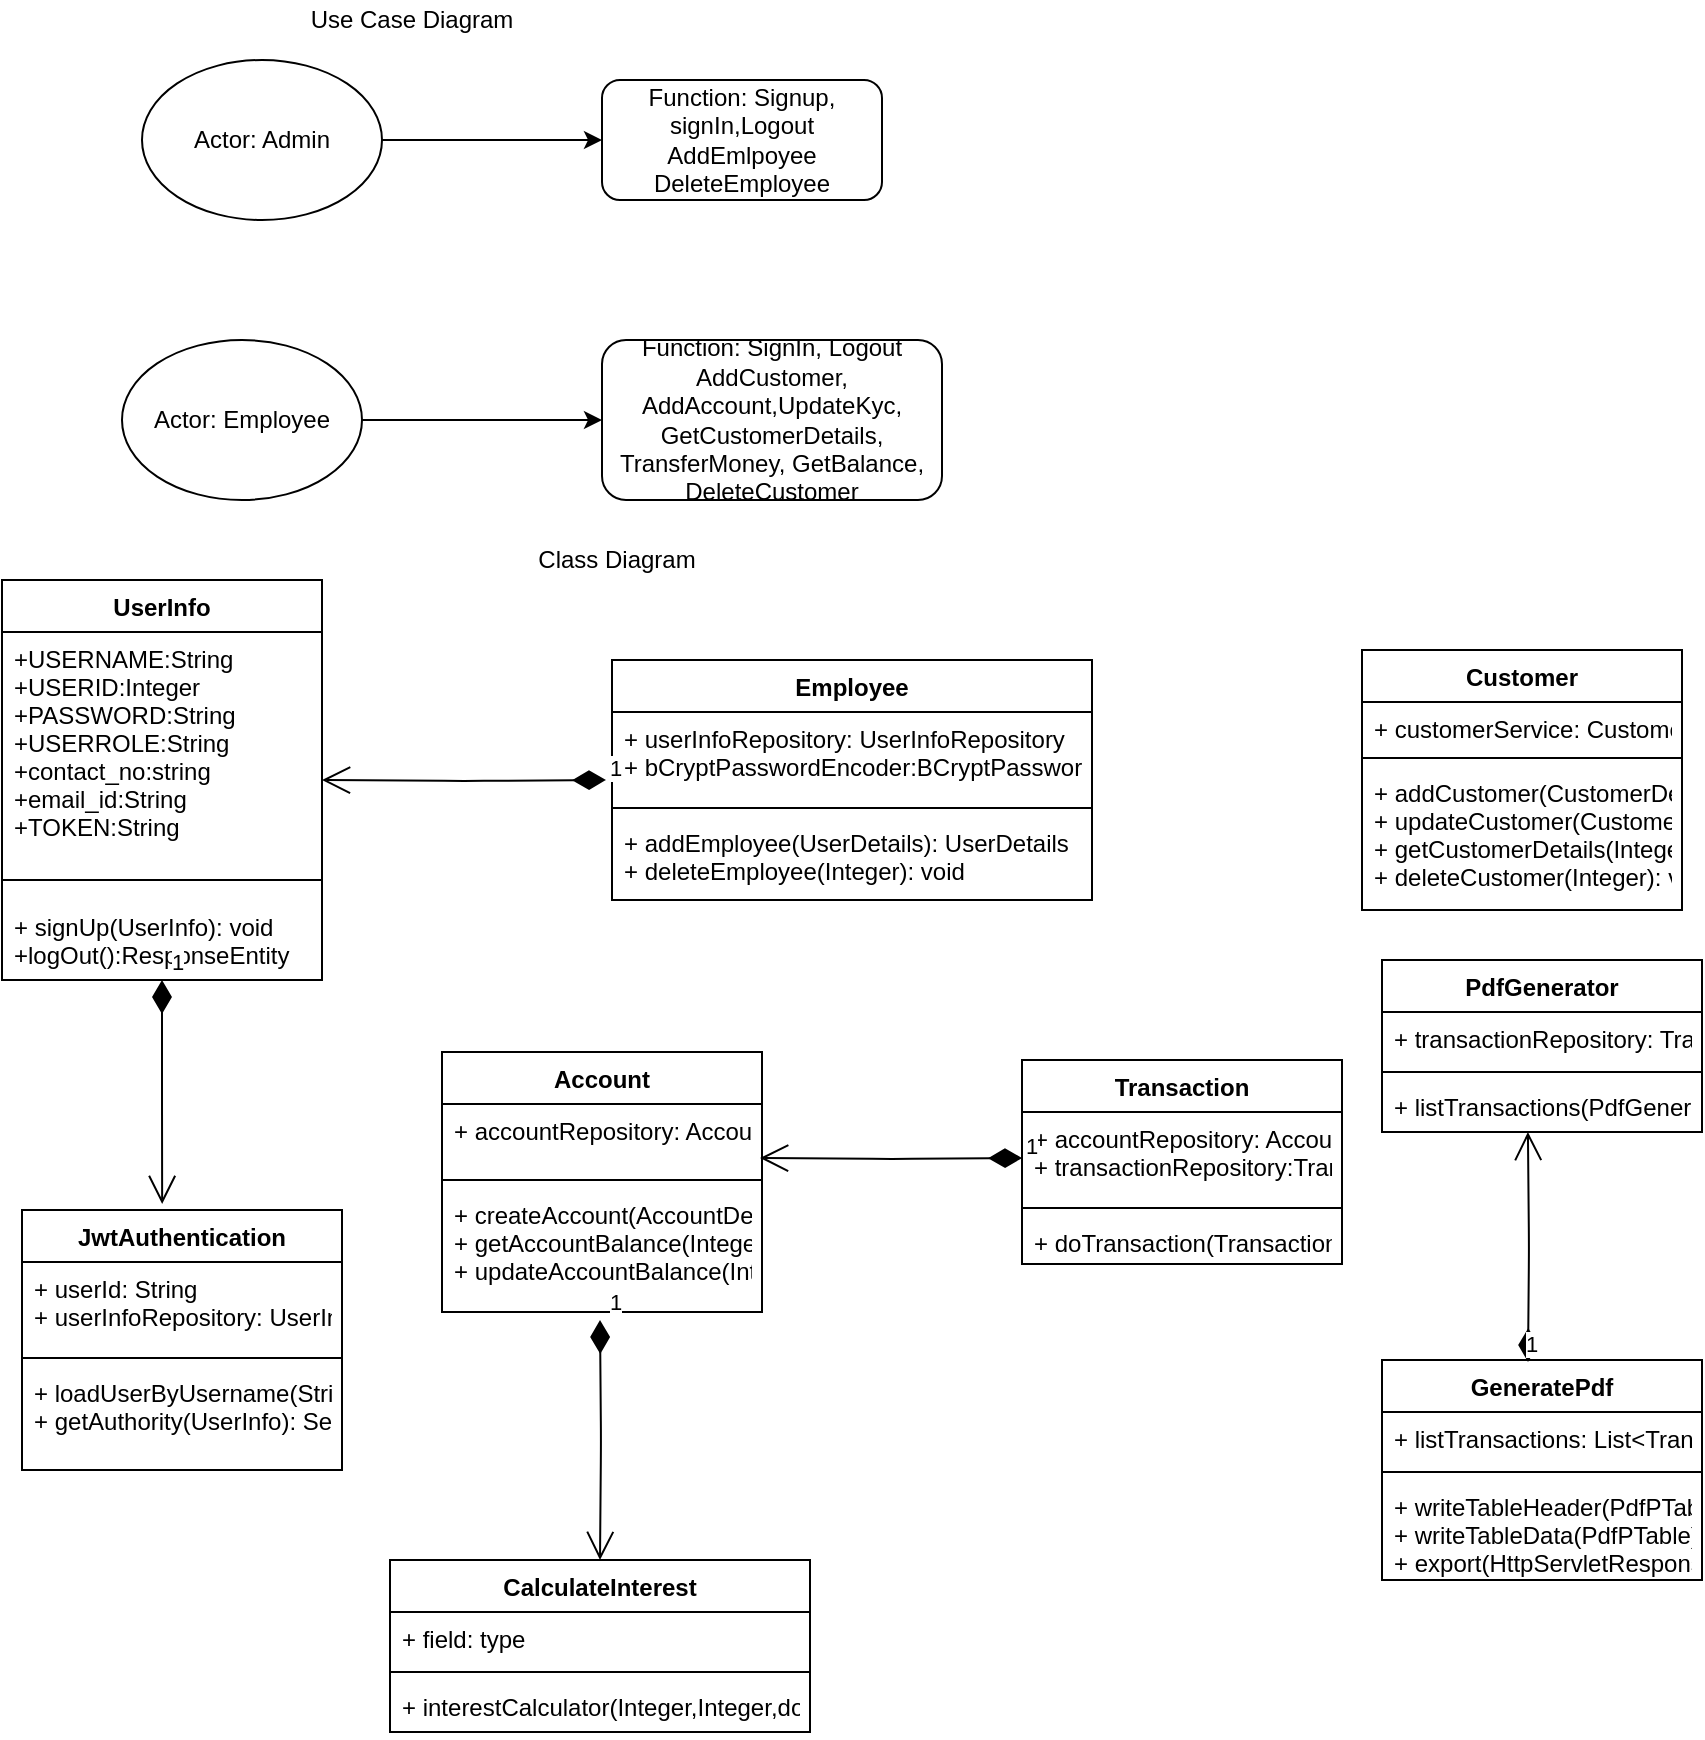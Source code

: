<mxfile version="13.10.1" type="device"><diagram id="qJXXWS2N_JJo8xj94RtG" name="Page-1"><mxGraphModel dx="1187" dy="1799" grid="1" gridSize="10" guides="1" tooltips="1" connect="1" arrows="1" fold="1" page="1" pageScale="1" pageWidth="827" pageHeight="1169" math="0" shadow="0"><root><mxCell id="0"/><mxCell id="1" parent="0"/><mxCell id="MtZ99TVwGfoCREzwpFCq-1" value="Actor: Admin" style="ellipse;whiteSpace=wrap;html=1;" vertex="1" parent="1"><mxGeometry x="80" y="10" width="120" height="80" as="geometry"/></mxCell><mxCell id="MtZ99TVwGfoCREzwpFCq-2" value="Function: Signup, signIn,Logout AddEmlpoyee&lt;br&gt;DeleteEmployee" style="rounded=1;whiteSpace=wrap;html=1;" vertex="1" parent="1"><mxGeometry x="310" y="20" width="140" height="60" as="geometry"/></mxCell><mxCell id="MtZ99TVwGfoCREzwpFCq-4" value="Actor: Employee" style="ellipse;whiteSpace=wrap;html=1;" vertex="1" parent="1"><mxGeometry x="70" y="150" width="120" height="80" as="geometry"/></mxCell><mxCell id="MtZ99TVwGfoCREzwpFCq-5" value="Function: SignIn, Logout&lt;br&gt;AddCustomer, AddAccount,UpdateKyc, GetCustomerDetails, TransferMoney, GetBalance,&lt;br&gt;DeleteCustomer" style="rounded=1;whiteSpace=wrap;html=1;" vertex="1" parent="1"><mxGeometry x="310" y="150" width="170" height="80" as="geometry"/></mxCell><mxCell id="MtZ99TVwGfoCREzwpFCq-7" value="" style="endArrow=classic;html=1;entryX=0;entryY=0.5;entryDx=0;entryDy=0;exitX=1;exitY=0.5;exitDx=0;exitDy=0;" edge="1" parent="1" source="MtZ99TVwGfoCREzwpFCq-1" target="MtZ99TVwGfoCREzwpFCq-2"><mxGeometry width="50" height="50" relative="1" as="geometry"><mxPoint x="220" y="90" as="sourcePoint"/><mxPoint x="270" y="40" as="targetPoint"/><Array as="points"/></mxGeometry></mxCell><mxCell id="MtZ99TVwGfoCREzwpFCq-9" value="" style="endArrow=classic;html=1;entryX=0;entryY=0.5;entryDx=0;entryDy=0;exitX=1;exitY=0.5;exitDx=0;exitDy=0;" edge="1" parent="1" source="MtZ99TVwGfoCREzwpFCq-4" target="MtZ99TVwGfoCREzwpFCq-5"><mxGeometry width="50" height="50" relative="1" as="geometry"><mxPoint x="230" y="210" as="sourcePoint"/><mxPoint x="280" y="160" as="targetPoint"/></mxGeometry></mxCell><mxCell id="MtZ99TVwGfoCREzwpFCq-10" value="Use Case Diagram" style="text;html=1;strokeColor=none;fillColor=none;align=center;verticalAlign=middle;whiteSpace=wrap;rounded=0;" vertex="1" parent="1"><mxGeometry x="120" y="-20" width="190" height="20" as="geometry"/></mxCell><mxCell id="MtZ99TVwGfoCREzwpFCq-11" value="Class Diagram" style="text;html=1;strokeColor=none;fillColor=none;align=center;verticalAlign=middle;whiteSpace=wrap;rounded=0;" vertex="1" parent="1"><mxGeometry x="215" y="250" width="205" height="20" as="geometry"/></mxCell><mxCell id="MtZ99TVwGfoCREzwpFCq-19" value="UserInfo" style="swimlane;fontStyle=1;align=center;verticalAlign=top;childLayout=stackLayout;horizontal=1;startSize=26;horizontalStack=0;resizeParent=1;resizeParentMax=0;resizeLast=0;collapsible=1;marginBottom=0;" vertex="1" parent="1"><mxGeometry x="10" y="270" width="160" height="200" as="geometry"><mxRectangle x="50" y="347" width="80" height="26" as="alternateBounds"/></mxGeometry></mxCell><mxCell id="MtZ99TVwGfoCREzwpFCq-20" value="+USERNAME:String&#10;+USERID:Integer&#10;+PASSWORD:String&#10;+USERROLE:String&#10;+contact_no:string&#10;+email_id:String&#10;+TOKEN:String&#10;" style="text;strokeColor=none;fillColor=none;align=left;verticalAlign=top;spacingLeft=4;spacingRight=4;overflow=hidden;rotatable=0;points=[[0,0.5],[1,0.5]];portConstraint=eastwest;" vertex="1" parent="MtZ99TVwGfoCREzwpFCq-19"><mxGeometry y="26" width="160" height="114" as="geometry"/></mxCell><mxCell id="MtZ99TVwGfoCREzwpFCq-21" value="" style="line;strokeWidth=1;fillColor=none;align=left;verticalAlign=middle;spacingTop=-1;spacingLeft=3;spacingRight=3;rotatable=0;labelPosition=right;points=[];portConstraint=eastwest;" vertex="1" parent="MtZ99TVwGfoCREzwpFCq-19"><mxGeometry y="140" width="160" height="20" as="geometry"/></mxCell><mxCell id="MtZ99TVwGfoCREzwpFCq-22" value="+ signUp(UserInfo): void&#10;+logOut():ResponseEntity" style="text;strokeColor=none;fillColor=none;align=left;verticalAlign=top;spacingLeft=4;spacingRight=4;overflow=hidden;rotatable=0;points=[[0,0.5],[1,0.5]];portConstraint=eastwest;" vertex="1" parent="MtZ99TVwGfoCREzwpFCq-19"><mxGeometry y="160" width="160" height="40" as="geometry"/></mxCell><mxCell id="MtZ99TVwGfoCREzwpFCq-31" value="Employee" style="swimlane;fontStyle=1;align=center;verticalAlign=top;childLayout=stackLayout;horizontal=1;startSize=26;horizontalStack=0;resizeParent=1;resizeParentMax=0;resizeLast=0;collapsible=1;marginBottom=0;" vertex="1" parent="1"><mxGeometry x="315" y="310" width="240" height="120" as="geometry"><mxRectangle x="290" y="330" width="90" height="26" as="alternateBounds"/></mxGeometry></mxCell><mxCell id="MtZ99TVwGfoCREzwpFCq-32" value="+ userInfoRepository: UserInfoRepository&#10;+ bCryptPasswordEncoder:BCryptPasswordEncoder&#10;" style="text;strokeColor=none;fillColor=none;align=left;verticalAlign=top;spacingLeft=4;spacingRight=4;overflow=hidden;rotatable=0;points=[[0,0.5],[1,0.5]];portConstraint=eastwest;" vertex="1" parent="MtZ99TVwGfoCREzwpFCq-31"><mxGeometry y="26" width="240" height="44" as="geometry"/></mxCell><mxCell id="MtZ99TVwGfoCREzwpFCq-33" value="" style="line;strokeWidth=1;fillColor=none;align=left;verticalAlign=middle;spacingTop=-1;spacingLeft=3;spacingRight=3;rotatable=0;labelPosition=right;points=[];portConstraint=eastwest;" vertex="1" parent="MtZ99TVwGfoCREzwpFCq-31"><mxGeometry y="70" width="240" height="8" as="geometry"/></mxCell><mxCell id="MtZ99TVwGfoCREzwpFCq-34" value="+ addEmployee(UserDetails): UserDetails&#10;+ deleteEmployee(Integer): void" style="text;strokeColor=none;fillColor=none;align=left;verticalAlign=top;spacingLeft=4;spacingRight=4;overflow=hidden;rotatable=0;points=[[0,0.5],[1,0.5]];portConstraint=eastwest;" vertex="1" parent="MtZ99TVwGfoCREzwpFCq-31"><mxGeometry y="78" width="240" height="42" as="geometry"/></mxCell><mxCell id="MtZ99TVwGfoCREzwpFCq-35" value="Customer" style="swimlane;fontStyle=1;align=center;verticalAlign=top;childLayout=stackLayout;horizontal=1;startSize=26;horizontalStack=0;resizeParent=1;resizeParentMax=0;resizeLast=0;collapsible=1;marginBottom=0;" vertex="1" parent="1"><mxGeometry x="690" y="305" width="160" height="130" as="geometry"><mxRectangle x="700" y="356" width="90" height="26" as="alternateBounds"/></mxGeometry></mxCell><mxCell id="MtZ99TVwGfoCREzwpFCq-36" value="+ customerService: CustomerService" style="text;strokeColor=none;fillColor=none;align=left;verticalAlign=top;spacingLeft=4;spacingRight=4;overflow=hidden;rotatable=0;points=[[0,0.5],[1,0.5]];portConstraint=eastwest;" vertex="1" parent="MtZ99TVwGfoCREzwpFCq-35"><mxGeometry y="26" width="160" height="24" as="geometry"/></mxCell><mxCell id="MtZ99TVwGfoCREzwpFCq-37" value="" style="line;strokeWidth=1;fillColor=none;align=left;verticalAlign=middle;spacingTop=-1;spacingLeft=3;spacingRight=3;rotatable=0;labelPosition=right;points=[];portConstraint=eastwest;" vertex="1" parent="MtZ99TVwGfoCREzwpFCq-35"><mxGeometry y="50" width="160" height="8" as="geometry"/></mxCell><mxCell id="MtZ99TVwGfoCREzwpFCq-38" value="+ addCustomer(CustomerDetails): CustomerDetails&#10;+ updateCustomer(CustomerDetails): Boolean&#10;+ getCustomerDetails(Integer):CustomerDetails&#10;+ deleteCustomer(Integer): void" style="text;strokeColor=none;fillColor=none;align=left;verticalAlign=top;spacingLeft=4;spacingRight=4;overflow=hidden;rotatable=0;points=[[0,0.5],[1,0.5]];portConstraint=eastwest;" vertex="1" parent="MtZ99TVwGfoCREzwpFCq-35"><mxGeometry y="58" width="160" height="72" as="geometry"/></mxCell><mxCell id="MtZ99TVwGfoCREzwpFCq-39" value="Account" style="swimlane;fontStyle=1;align=center;verticalAlign=top;childLayout=stackLayout;horizontal=1;startSize=26;horizontalStack=0;resizeParent=1;resizeParentMax=0;resizeLast=0;collapsible=1;marginBottom=0;" vertex="1" parent="1"><mxGeometry x="230" y="506" width="160" height="130" as="geometry"><mxRectangle x="230" y="506" width="80" height="26" as="alternateBounds"/></mxGeometry></mxCell><mxCell id="MtZ99TVwGfoCREzwpFCq-40" value="+ accountRepository: AccountRepository&#10;&#10;" style="text;strokeColor=none;fillColor=none;align=left;verticalAlign=top;spacingLeft=4;spacingRight=4;overflow=hidden;rotatable=0;points=[[0,0.5],[1,0.5]];portConstraint=eastwest;" vertex="1" parent="MtZ99TVwGfoCREzwpFCq-39"><mxGeometry y="26" width="160" height="34" as="geometry"/></mxCell><mxCell id="MtZ99TVwGfoCREzwpFCq-41" value="" style="line;strokeWidth=1;fillColor=none;align=left;verticalAlign=middle;spacingTop=-1;spacingLeft=3;spacingRight=3;rotatable=0;labelPosition=right;points=[];portConstraint=eastwest;" vertex="1" parent="MtZ99TVwGfoCREzwpFCq-39"><mxGeometry y="60" width="160" height="8" as="geometry"/></mxCell><mxCell id="MtZ99TVwGfoCREzwpFCq-42" value="+ createAccount(AccountDetails): AccountDetails&#10;+ getAccountBalance(Integer): Integer&#10;+ updateAccountBalance(Integer,CalculateInterest): Integer&#10;" style="text;strokeColor=none;fillColor=none;align=left;verticalAlign=top;spacingLeft=4;spacingRight=4;overflow=hidden;rotatable=0;points=[[0,0.5],[1,0.5]];portConstraint=eastwest;" vertex="1" parent="MtZ99TVwGfoCREzwpFCq-39"><mxGeometry y="68" width="160" height="62" as="geometry"/></mxCell><mxCell id="MtZ99TVwGfoCREzwpFCq-43" value="Transaction" style="swimlane;fontStyle=1;align=center;verticalAlign=top;childLayout=stackLayout;horizontal=1;startSize=26;horizontalStack=0;resizeParent=1;resizeParentMax=0;resizeLast=0;collapsible=1;marginBottom=0;" vertex="1" parent="1"><mxGeometry x="520" y="510" width="160" height="102" as="geometry"><mxRectangle x="450" y="520" width="100" height="26" as="alternateBounds"/></mxGeometry></mxCell><mxCell id="MtZ99TVwGfoCREzwpFCq-44" value="+ accountRepository: AccountRepository&#10;+ transactionRepository:TransactionRepository&#10;" style="text;strokeColor=none;fillColor=none;align=left;verticalAlign=top;spacingLeft=4;spacingRight=4;overflow=hidden;rotatable=0;points=[[0,0.5],[1,0.5]];portConstraint=eastwest;" vertex="1" parent="MtZ99TVwGfoCREzwpFCq-43"><mxGeometry y="26" width="160" height="44" as="geometry"/></mxCell><mxCell id="MtZ99TVwGfoCREzwpFCq-45" value="" style="line;strokeWidth=1;fillColor=none;align=left;verticalAlign=middle;spacingTop=-1;spacingLeft=3;spacingRight=3;rotatable=0;labelPosition=right;points=[];portConstraint=eastwest;" vertex="1" parent="MtZ99TVwGfoCREzwpFCq-43"><mxGeometry y="70" width="160" height="8" as="geometry"/></mxCell><mxCell id="MtZ99TVwGfoCREzwpFCq-46" value="+ doTransaction(TransactionDetails): String" style="text;strokeColor=none;fillColor=none;align=left;verticalAlign=top;spacingLeft=4;spacingRight=4;overflow=hidden;rotatable=0;points=[[0,0.5],[1,0.5]];portConstraint=eastwest;" vertex="1" parent="MtZ99TVwGfoCREzwpFCq-43"><mxGeometry y="78" width="160" height="24" as="geometry"/></mxCell><mxCell id="MtZ99TVwGfoCREzwpFCq-47" value="PdfGenerator" style="swimlane;fontStyle=1;align=center;verticalAlign=top;childLayout=stackLayout;horizontal=1;startSize=26;horizontalStack=0;resizeParent=1;resizeParentMax=0;resizeLast=0;collapsible=1;marginBottom=0;" vertex="1" parent="1"><mxGeometry x="700" y="460" width="160" height="86" as="geometry"><mxRectangle x="580" y="500" width="110" height="26" as="alternateBounds"/></mxGeometry></mxCell><mxCell id="MtZ99TVwGfoCREzwpFCq-48" value="+ transactionRepository: TransactionRepository" style="text;strokeColor=none;fillColor=none;align=left;verticalAlign=top;spacingLeft=4;spacingRight=4;overflow=hidden;rotatable=0;points=[[0,0.5],[1,0.5]];portConstraint=eastwest;" vertex="1" parent="MtZ99TVwGfoCREzwpFCq-47"><mxGeometry y="26" width="160" height="26" as="geometry"/></mxCell><mxCell id="MtZ99TVwGfoCREzwpFCq-49" value="" style="line;strokeWidth=1;fillColor=none;align=left;verticalAlign=middle;spacingTop=-1;spacingLeft=3;spacingRight=3;rotatable=0;labelPosition=right;points=[];portConstraint=eastwest;" vertex="1" parent="MtZ99TVwGfoCREzwpFCq-47"><mxGeometry y="52" width="160" height="8" as="geometry"/></mxCell><mxCell id="MtZ99TVwGfoCREzwpFCq-50" value="+ listTransactions(PdfGeneratorDetails): List&lt;Transaction&gt;" style="text;strokeColor=none;fillColor=none;align=left;verticalAlign=top;spacingLeft=4;spacingRight=4;overflow=hidden;rotatable=0;points=[[0,0.5],[1,0.5]];portConstraint=eastwest;" vertex="1" parent="MtZ99TVwGfoCREzwpFCq-47"><mxGeometry y="60" width="160" height="26" as="geometry"/></mxCell><mxCell id="MtZ99TVwGfoCREzwpFCq-51" value="JwtAuthentication" style="swimlane;fontStyle=1;align=center;verticalAlign=top;childLayout=stackLayout;horizontal=1;startSize=26;horizontalStack=0;resizeParent=1;resizeParentMax=0;resizeLast=0;collapsible=1;marginBottom=0;" vertex="1" parent="1"><mxGeometry x="20" y="585" width="160" height="130" as="geometry"/></mxCell><mxCell id="MtZ99TVwGfoCREzwpFCq-52" value="+ userId: String&#10;+ userInfoRepository: UserInfoRepository" style="text;strokeColor=none;fillColor=none;align=left;verticalAlign=top;spacingLeft=4;spacingRight=4;overflow=hidden;rotatable=0;points=[[0,0.5],[1,0.5]];portConstraint=eastwest;" vertex="1" parent="MtZ99TVwGfoCREzwpFCq-51"><mxGeometry y="26" width="160" height="44" as="geometry"/></mxCell><mxCell id="MtZ99TVwGfoCREzwpFCq-53" value="" style="line;strokeWidth=1;fillColor=none;align=left;verticalAlign=middle;spacingTop=-1;spacingLeft=3;spacingRight=3;rotatable=0;labelPosition=right;points=[];portConstraint=eastwest;" vertex="1" parent="MtZ99TVwGfoCREzwpFCq-51"><mxGeometry y="70" width="160" height="8" as="geometry"/></mxCell><mxCell id="MtZ99TVwGfoCREzwpFCq-54" value="+ loadUserByUsername(String): UserDetails&#10;+ getAuthority(UserInfo): Set" style="text;strokeColor=none;fillColor=none;align=left;verticalAlign=top;spacingLeft=4;spacingRight=4;overflow=hidden;rotatable=0;points=[[0,0.5],[1,0.5]];portConstraint=eastwest;" vertex="1" parent="MtZ99TVwGfoCREzwpFCq-51"><mxGeometry y="78" width="160" height="52" as="geometry"/></mxCell><mxCell id="MtZ99TVwGfoCREzwpFCq-55" value="GeneratePdf" style="swimlane;fontStyle=1;align=center;verticalAlign=top;childLayout=stackLayout;horizontal=1;startSize=26;horizontalStack=0;resizeParent=1;resizeParentMax=0;resizeLast=0;collapsible=1;marginBottom=0;" vertex="1" parent="1"><mxGeometry x="700" y="660" width="160" height="110" as="geometry"/></mxCell><mxCell id="MtZ99TVwGfoCREzwpFCq-56" value="+ listTransactions: List&lt;Transaction&gt;" style="text;strokeColor=none;fillColor=none;align=left;verticalAlign=top;spacingLeft=4;spacingRight=4;overflow=hidden;rotatable=0;points=[[0,0.5],[1,0.5]];portConstraint=eastwest;" vertex="1" parent="MtZ99TVwGfoCREzwpFCq-55"><mxGeometry y="26" width="160" height="26" as="geometry"/></mxCell><mxCell id="MtZ99TVwGfoCREzwpFCq-57" value="" style="line;strokeWidth=1;fillColor=none;align=left;verticalAlign=middle;spacingTop=-1;spacingLeft=3;spacingRight=3;rotatable=0;labelPosition=right;points=[];portConstraint=eastwest;" vertex="1" parent="MtZ99TVwGfoCREzwpFCq-55"><mxGeometry y="52" width="160" height="8" as="geometry"/></mxCell><mxCell id="MtZ99TVwGfoCREzwpFCq-58" value="+ writeTableHeader(PdfPTable): void&#10;+ writeTableData(PdfPTable):void&#10;+ export(HttpServletResponse):void" style="text;strokeColor=none;fillColor=none;align=left;verticalAlign=top;spacingLeft=4;spacingRight=4;overflow=hidden;rotatable=0;points=[[0,0.5],[1,0.5]];portConstraint=eastwest;" vertex="1" parent="MtZ99TVwGfoCREzwpFCq-55"><mxGeometry y="60" width="160" height="50" as="geometry"/></mxCell><mxCell id="MtZ99TVwGfoCREzwpFCq-61" value="1" style="endArrow=open;html=1;endSize=12;startArrow=diamondThin;startSize=14;startFill=1;edgeStyle=orthogonalEdgeStyle;align=left;verticalAlign=bottom;exitX=0.5;exitY=1;exitDx=0;exitDy=0;entryX=0.438;entryY=-0.023;entryDx=0;entryDy=0;entryPerimeter=0;" edge="1" parent="1" source="MtZ99TVwGfoCREzwpFCq-19" target="MtZ99TVwGfoCREzwpFCq-51"><mxGeometry x="-1" y="3" relative="1" as="geometry"><mxPoint x="70" y="430" as="sourcePoint"/><mxPoint x="230" y="430" as="targetPoint"/></mxGeometry></mxCell><mxCell id="MtZ99TVwGfoCREzwpFCq-62" value="1" style="endArrow=open;html=1;endSize=12;startArrow=diamondThin;startSize=14;startFill=1;edgeStyle=orthogonalEdgeStyle;align=left;verticalAlign=bottom;entryX=1;entryY=0.5;entryDx=0;entryDy=0;" edge="1" parent="1" target="MtZ99TVwGfoCREzwpFCq-19"><mxGeometry x="-1" y="3" relative="1" as="geometry"><mxPoint x="312" y="370" as="sourcePoint"/><mxPoint x="280" y="430" as="targetPoint"/></mxGeometry></mxCell><mxCell id="MtZ99TVwGfoCREzwpFCq-63" value="1" style="endArrow=open;html=1;endSize=12;startArrow=diamondThin;startSize=14;startFill=1;edgeStyle=orthogonalEdgeStyle;align=left;verticalAlign=bottom;entryX=0.456;entryY=1;entryDx=0;entryDy=0;entryPerimeter=0;" edge="1" parent="1" target="MtZ99TVwGfoCREzwpFCq-50"><mxGeometry x="-1" y="3" relative="1" as="geometry"><mxPoint x="773" y="661" as="sourcePoint"/><mxPoint x="670" y="550" as="targetPoint"/></mxGeometry></mxCell><mxCell id="MtZ99TVwGfoCREzwpFCq-64" value="1" style="endArrow=open;html=1;endSize=12;startArrow=diamondThin;startSize=14;startFill=1;edgeStyle=orthogonalEdgeStyle;align=left;verticalAlign=bottom;entryX=0.994;entryY=0.794;entryDx=0;entryDy=0;entryPerimeter=0;" edge="1" parent="1" target="MtZ99TVwGfoCREzwpFCq-40"><mxGeometry x="-1" y="3" relative="1" as="geometry"><mxPoint x="520" y="559" as="sourcePoint"/><mxPoint x="430" y="760" as="targetPoint"/></mxGeometry></mxCell><mxCell id="MtZ99TVwGfoCREzwpFCq-65" value="CalculateInterest" style="swimlane;fontStyle=1;align=center;verticalAlign=top;childLayout=stackLayout;horizontal=1;startSize=26;horizontalStack=0;resizeParent=1;resizeParentMax=0;resizeLast=0;collapsible=1;marginBottom=0;" vertex="1" parent="1"><mxGeometry x="204" y="760" width="210" height="86" as="geometry"/></mxCell><mxCell id="MtZ99TVwGfoCREzwpFCq-66" value="+ field: type" style="text;strokeColor=none;fillColor=none;align=left;verticalAlign=top;spacingLeft=4;spacingRight=4;overflow=hidden;rotatable=0;points=[[0,0.5],[1,0.5]];portConstraint=eastwest;" vertex="1" parent="MtZ99TVwGfoCREzwpFCq-65"><mxGeometry y="26" width="210" height="26" as="geometry"/></mxCell><mxCell id="MtZ99TVwGfoCREzwpFCq-67" value="" style="line;strokeWidth=1;fillColor=none;align=left;verticalAlign=middle;spacingTop=-1;spacingLeft=3;spacingRight=3;rotatable=0;labelPosition=right;points=[];portConstraint=eastwest;" vertex="1" parent="MtZ99TVwGfoCREzwpFCq-65"><mxGeometry y="52" width="210" height="8" as="geometry"/></mxCell><mxCell id="MtZ99TVwGfoCREzwpFCq-68" value="+ interestCalculator(Integer,Integer,double,Integer): type" style="text;strokeColor=none;fillColor=none;align=left;verticalAlign=top;spacingLeft=4;spacingRight=4;overflow=hidden;rotatable=0;points=[[0,0.5],[1,0.5]];portConstraint=eastwest;" vertex="1" parent="MtZ99TVwGfoCREzwpFCq-65"><mxGeometry y="60" width="210" height="26" as="geometry"/></mxCell><mxCell id="MtZ99TVwGfoCREzwpFCq-69" value="1" style="endArrow=open;html=1;endSize=12;startArrow=diamondThin;startSize=14;startFill=1;edgeStyle=orthogonalEdgeStyle;align=left;verticalAlign=bottom;entryX=0.5;entryY=0;entryDx=0;entryDy=0;" edge="1" parent="1" target="MtZ99TVwGfoCREzwpFCq-65"><mxGeometry x="-1" y="3" relative="1" as="geometry"><mxPoint x="309" y="640" as="sourcePoint"/><mxPoint x="540" y="750" as="targetPoint"/></mxGeometry></mxCell></root></mxGraphModel></diagram></mxfile>